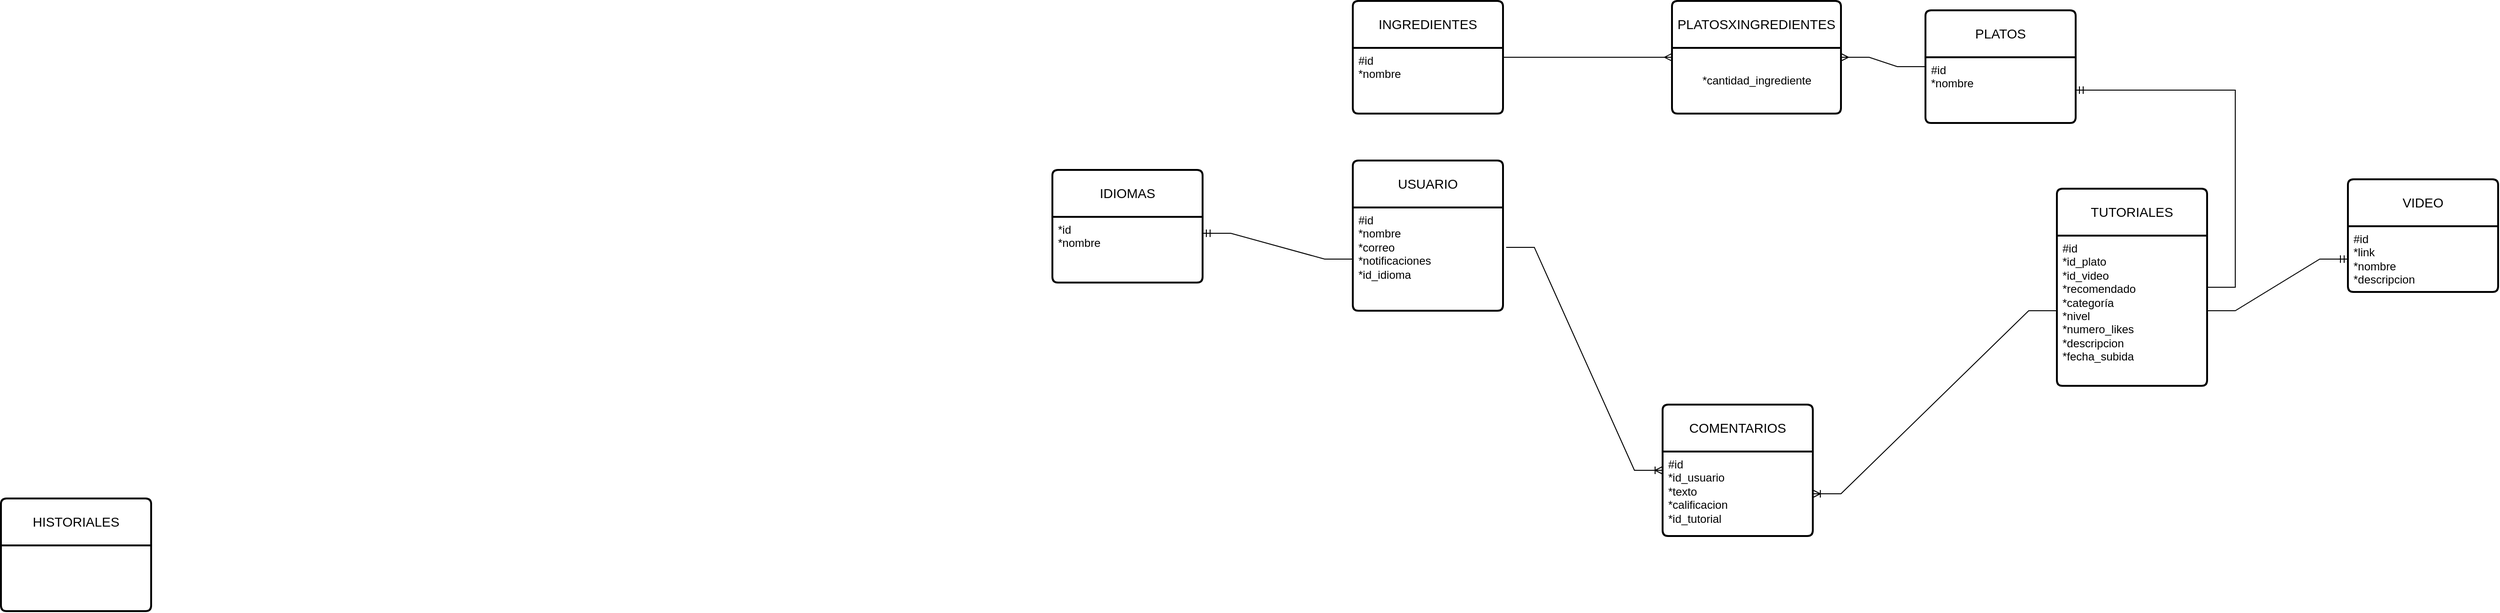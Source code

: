 <mxfile version="24.7.13">
  <diagram name="Página-1" id="yL1Z5vSQ6vkxQhidfa4W">
    <mxGraphModel dx="3571" dy="817" grid="1" gridSize="10" guides="1" tooltips="1" connect="1" arrows="1" fold="1" page="1" pageScale="1" pageWidth="827" pageHeight="1169" math="0" shadow="0">
      <root>
        <mxCell id="0" />
        <mxCell id="1" parent="0" />
        <mxCell id="zMIq4uqTZYRZhNaHx9U6-1" value="INGREDIENTES" style="swimlane;childLayout=stackLayout;horizontal=1;startSize=50;horizontalStack=0;rounded=1;fontSize=14;fontStyle=0;strokeWidth=2;resizeParent=0;resizeLast=1;shadow=0;dashed=0;align=center;arcSize=4;whiteSpace=wrap;html=1;" parent="1" vertex="1">
          <mxGeometry x="30" y="100" width="160" height="120" as="geometry" />
        </mxCell>
        <mxCell id="zMIq4uqTZYRZhNaHx9U6-2" value="#id&lt;div&gt;*nombre&lt;/div&gt;" style="align=left;strokeColor=none;fillColor=none;spacingLeft=4;fontSize=12;verticalAlign=top;resizable=0;rotatable=0;part=1;html=1;" parent="zMIq4uqTZYRZhNaHx9U6-1" vertex="1">
          <mxGeometry y="50" width="160" height="70" as="geometry" />
        </mxCell>
        <mxCell id="zMIq4uqTZYRZhNaHx9U6-3" value="TUTORIALES" style="swimlane;childLayout=stackLayout;horizontal=1;startSize=50;horizontalStack=0;rounded=1;fontSize=14;fontStyle=0;strokeWidth=2;resizeParent=0;resizeLast=1;shadow=0;dashed=0;align=center;arcSize=4;whiteSpace=wrap;html=1;" parent="1" vertex="1">
          <mxGeometry x="780" y="300" width="160" height="210" as="geometry" />
        </mxCell>
        <mxCell id="zMIq4uqTZYRZhNaHx9U6-4" value="#id&lt;div&gt;*id_plato&lt;/div&gt;&lt;div&gt;*id_video&lt;/div&gt;&lt;div&gt;*recomendado&lt;/div&gt;&lt;div&gt;*categoría&lt;/div&gt;&lt;div&gt;*nivel&lt;/div&gt;&lt;div&gt;*numero_likes&lt;/div&gt;&lt;div&gt;*descripcion&lt;/div&gt;&lt;div&gt;*fecha_subida&lt;/div&gt;" style="align=left;strokeColor=none;fillColor=none;spacingLeft=4;fontSize=12;verticalAlign=top;resizable=0;rotatable=0;part=1;html=1;" parent="zMIq4uqTZYRZhNaHx9U6-3" vertex="1">
          <mxGeometry y="50" width="160" height="160" as="geometry" />
        </mxCell>
        <mxCell id="zMIq4uqTZYRZhNaHx9U6-5" value="PLATOS" style="swimlane;childLayout=stackLayout;horizontal=1;startSize=50;horizontalStack=0;rounded=1;fontSize=14;fontStyle=0;strokeWidth=2;resizeParent=0;resizeLast=1;shadow=0;dashed=0;align=center;arcSize=4;whiteSpace=wrap;html=1;" parent="1" vertex="1">
          <mxGeometry x="640" y="110" width="160" height="120" as="geometry" />
        </mxCell>
        <mxCell id="zMIq4uqTZYRZhNaHx9U6-6" value="#id&lt;div&gt;*nombre&lt;/div&gt;&lt;div&gt;&lt;br&gt;&lt;/div&gt;" style="align=left;strokeColor=none;fillColor=none;spacingLeft=4;fontSize=12;verticalAlign=top;resizable=0;rotatable=0;part=1;html=1;" parent="zMIq4uqTZYRZhNaHx9U6-5" vertex="1">
          <mxGeometry y="50" width="160" height="70" as="geometry" />
        </mxCell>
        <mxCell id="zMIq4uqTZYRZhNaHx9U6-7" value="PLATOSXINGREDIENTES" style="swimlane;childLayout=stackLayout;horizontal=1;startSize=50;horizontalStack=0;rounded=1;fontSize=14;fontStyle=0;strokeWidth=2;resizeParent=0;resizeLast=1;shadow=0;dashed=0;align=center;arcSize=4;whiteSpace=wrap;html=1;" parent="1" vertex="1">
          <mxGeometry x="370" y="100" width="180" height="120" as="geometry" />
        </mxCell>
        <mxCell id="zMIq4uqTZYRZhNaHx9U6-35" value="*cantidad_ingrediente" style="text;html=1;align=center;verticalAlign=middle;resizable=0;points=[];autosize=1;strokeColor=none;fillColor=none;" parent="zMIq4uqTZYRZhNaHx9U6-7" vertex="1">
          <mxGeometry y="50" width="180" height="70" as="geometry" />
        </mxCell>
        <mxCell id="zMIq4uqTZYRZhNaHx9U6-10" value="USUARIO" style="swimlane;childLayout=stackLayout;horizontal=1;startSize=50;horizontalStack=0;rounded=1;fontSize=14;fontStyle=0;strokeWidth=2;resizeParent=0;resizeLast=1;shadow=0;dashed=0;align=center;arcSize=4;whiteSpace=wrap;html=1;" parent="1" vertex="1">
          <mxGeometry x="30" y="270" width="160" height="160" as="geometry" />
        </mxCell>
        <mxCell id="zMIq4uqTZYRZhNaHx9U6-11" value="#id&lt;div&gt;*nombre&lt;/div&gt;&lt;div&gt;*correo&lt;/div&gt;&lt;div&gt;*notificaciones&lt;/div&gt;&lt;div&gt;*id_idioma&lt;/div&gt;&lt;div&gt;&lt;br&gt;&lt;/div&gt;" style="align=left;strokeColor=none;fillColor=none;spacingLeft=4;fontSize=12;verticalAlign=top;resizable=0;rotatable=0;part=1;html=1;" parent="zMIq4uqTZYRZhNaHx9U6-10" vertex="1">
          <mxGeometry y="50" width="160" height="110" as="geometry" />
        </mxCell>
        <mxCell id="zMIq4uqTZYRZhNaHx9U6-14" value="VIDEO" style="swimlane;childLayout=stackLayout;horizontal=1;startSize=50;horizontalStack=0;rounded=1;fontSize=14;fontStyle=0;strokeWidth=2;resizeParent=0;resizeLast=1;shadow=0;dashed=0;align=center;arcSize=4;whiteSpace=wrap;html=1;" parent="1" vertex="1">
          <mxGeometry x="1090" y="290" width="160" height="120" as="geometry" />
        </mxCell>
        <mxCell id="zMIq4uqTZYRZhNaHx9U6-15" value="#id&lt;div&gt;*link&lt;/div&gt;&lt;div&gt;*nombre&lt;/div&gt;&lt;div&gt;*descripcion&lt;/div&gt;" style="align=left;strokeColor=none;fillColor=none;spacingLeft=4;fontSize=12;verticalAlign=top;resizable=0;rotatable=0;part=1;html=1;" parent="zMIq4uqTZYRZhNaHx9U6-14" vertex="1">
          <mxGeometry y="50" width="160" height="70" as="geometry" />
        </mxCell>
        <mxCell id="zMIq4uqTZYRZhNaHx9U6-16" value="COMENTARIOS" style="swimlane;childLayout=stackLayout;horizontal=1;startSize=50;horizontalStack=0;rounded=1;fontSize=14;fontStyle=0;strokeWidth=2;resizeParent=0;resizeLast=1;shadow=0;dashed=0;align=center;arcSize=4;whiteSpace=wrap;html=1;" parent="1" vertex="1">
          <mxGeometry x="360" y="530" width="160" height="140" as="geometry" />
        </mxCell>
        <mxCell id="zMIq4uqTZYRZhNaHx9U6-17" value="#id&lt;div&gt;*id_usuario&lt;/div&gt;&lt;div&gt;*texto&lt;/div&gt;&lt;div&gt;*calificacion&lt;/div&gt;&lt;div&gt;*id_tutorial&lt;/div&gt;" style="align=left;strokeColor=none;fillColor=none;spacingLeft=4;fontSize=12;verticalAlign=top;resizable=0;rotatable=0;part=1;html=1;" parent="zMIq4uqTZYRZhNaHx9U6-16" vertex="1">
          <mxGeometry y="50" width="160" height="90" as="geometry" />
        </mxCell>
        <mxCell id="zMIq4uqTZYRZhNaHx9U6-20" value="IDIOMAS" style="swimlane;childLayout=stackLayout;horizontal=1;startSize=50;horizontalStack=0;rounded=1;fontSize=14;fontStyle=0;strokeWidth=2;resizeParent=0;resizeLast=1;shadow=0;dashed=0;align=center;arcSize=4;whiteSpace=wrap;html=1;" parent="1" vertex="1">
          <mxGeometry x="-290" y="280" width="160" height="120" as="geometry" />
        </mxCell>
        <mxCell id="zMIq4uqTZYRZhNaHx9U6-21" value="*id&lt;div&gt;*nombre&lt;/div&gt;" style="align=left;strokeColor=none;fillColor=none;spacingLeft=4;fontSize=12;verticalAlign=top;resizable=0;rotatable=0;part=1;html=1;" parent="zMIq4uqTZYRZhNaHx9U6-20" vertex="1">
          <mxGeometry y="50" width="160" height="70" as="geometry" />
        </mxCell>
        <mxCell id="zMIq4uqTZYRZhNaHx9U6-22" value="" style="edgeStyle=entityRelationEdgeStyle;fontSize=12;html=1;endArrow=ERmandOne;rounded=0;entryX=1;entryY=0.25;entryDx=0;entryDy=0;" parent="1" source="zMIq4uqTZYRZhNaHx9U6-11" target="zMIq4uqTZYRZhNaHx9U6-21" edge="1">
          <mxGeometry width="100" height="100" relative="1" as="geometry">
            <mxPoint x="-120" y="400" as="sourcePoint" />
            <mxPoint x="-60" y="270" as="targetPoint" />
          </mxGeometry>
        </mxCell>
        <mxCell id="zMIq4uqTZYRZhNaHx9U6-25" value="" style="edgeStyle=entityRelationEdgeStyle;fontSize=12;html=1;endArrow=ERmandOne;rounded=0;" parent="1" source="zMIq4uqTZYRZhNaHx9U6-4" target="zMIq4uqTZYRZhNaHx9U6-15" edge="1">
          <mxGeometry width="100" height="100" relative="1" as="geometry">
            <mxPoint x="1140" y="577" as="sourcePoint" />
            <mxPoint x="980" y="550" as="targetPoint" />
          </mxGeometry>
        </mxCell>
        <mxCell id="zMIq4uqTZYRZhNaHx9U6-26" value="" style="edgeStyle=entityRelationEdgeStyle;fontSize=12;html=1;endArrow=ERoneToMany;rounded=0;exitX=1.021;exitY=0.386;exitDx=0;exitDy=0;exitPerimeter=0;" parent="1" source="zMIq4uqTZYRZhNaHx9U6-11" target="zMIq4uqTZYRZhNaHx9U6-16" edge="1">
          <mxGeometry width="100" height="100" relative="1" as="geometry">
            <mxPoint x="150" y="590" as="sourcePoint" />
            <mxPoint x="250" y="490" as="targetPoint" />
          </mxGeometry>
        </mxCell>
        <mxCell id="zMIq4uqTZYRZhNaHx9U6-28" value="" style="edgeStyle=entityRelationEdgeStyle;fontSize=12;html=1;endArrow=ERoneToMany;rounded=0;" parent="1" source="zMIq4uqTZYRZhNaHx9U6-4" target="zMIq4uqTZYRZhNaHx9U6-17" edge="1">
          <mxGeometry width="100" height="100" relative="1" as="geometry">
            <mxPoint x="690" y="590" as="sourcePoint" />
            <mxPoint x="790" y="490" as="targetPoint" />
          </mxGeometry>
        </mxCell>
        <mxCell id="zMIq4uqTZYRZhNaHx9U6-29" value="" style="edgeStyle=entityRelationEdgeStyle;fontSize=12;html=1;endArrow=ERmany;rounded=0;" parent="1" source="zMIq4uqTZYRZhNaHx9U6-1" target="zMIq4uqTZYRZhNaHx9U6-7" edge="1">
          <mxGeometry width="100" height="100" relative="1" as="geometry">
            <mxPoint x="210" y="190" as="sourcePoint" />
            <mxPoint x="320" y="90" as="targetPoint" />
          </mxGeometry>
        </mxCell>
        <mxCell id="zMIq4uqTZYRZhNaHx9U6-30" value="" style="edgeStyle=entityRelationEdgeStyle;fontSize=12;html=1;endArrow=ERmany;rounded=0;" parent="1" source="zMIq4uqTZYRZhNaHx9U6-5" target="zMIq4uqTZYRZhNaHx9U6-7" edge="1">
          <mxGeometry width="100" height="100" relative="1" as="geometry">
            <mxPoint x="610" y="130" as="sourcePoint" />
            <mxPoint x="710" y="30" as="targetPoint" />
          </mxGeometry>
        </mxCell>
        <mxCell id="zMIq4uqTZYRZhNaHx9U6-31" value="" style="edgeStyle=entityRelationEdgeStyle;fontSize=12;html=1;endArrow=ERmandOne;rounded=0;" parent="1" source="zMIq4uqTZYRZhNaHx9U6-3" target="zMIq4uqTZYRZhNaHx9U6-6" edge="1">
          <mxGeometry width="100" height="100" relative="1" as="geometry">
            <mxPoint x="915.52" y="247.94" as="sourcePoint" />
            <mxPoint x="850.0" y="170" as="targetPoint" />
          </mxGeometry>
        </mxCell>
        <mxCell id="zMIq4uqTZYRZhNaHx9U6-32" value="HISTORIALES" style="swimlane;childLayout=stackLayout;horizontal=1;startSize=50;horizontalStack=0;rounded=1;fontSize=14;fontStyle=0;strokeWidth=2;resizeParent=0;resizeLast=1;shadow=0;dashed=0;align=center;arcSize=4;whiteSpace=wrap;html=1;" parent="1" vertex="1">
          <mxGeometry x="-1410" y="630" width="160" height="120" as="geometry" />
        </mxCell>
      </root>
    </mxGraphModel>
  </diagram>
</mxfile>
